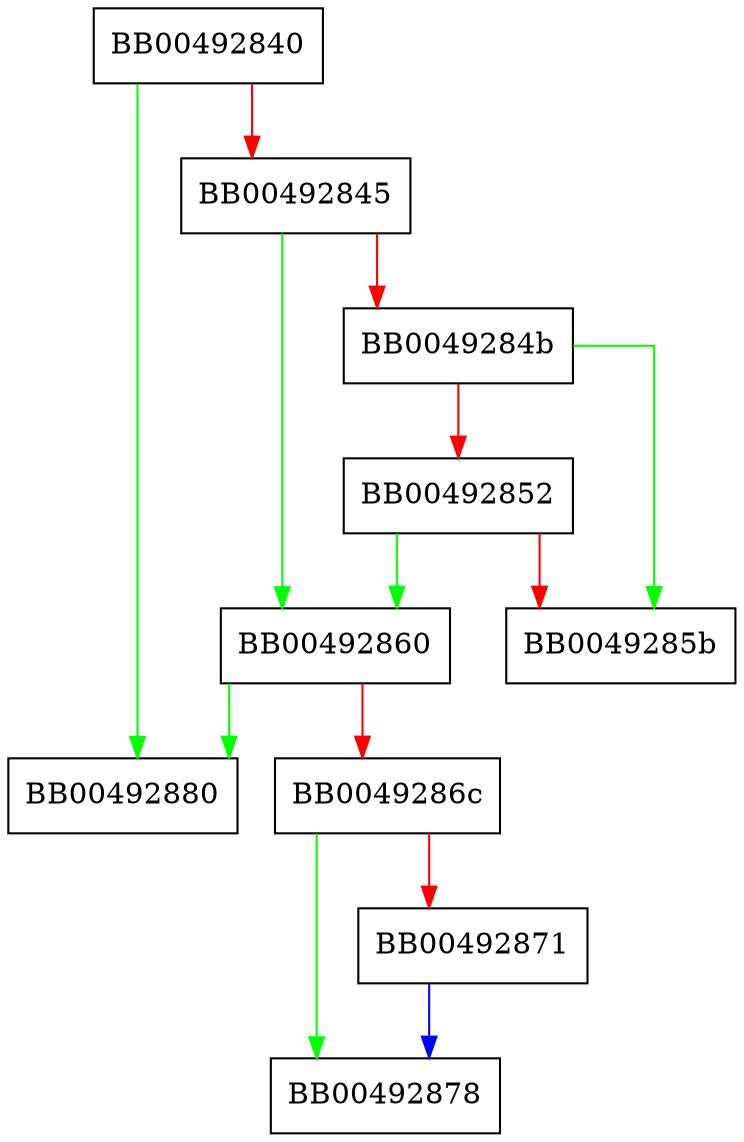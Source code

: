 digraph SSL_client_hello_get0_session_id {
  node [shape="box"];
  graph [splines=ortho];
  BB00492840 -> BB00492880 [color="green"];
  BB00492840 -> BB00492845 [color="red"];
  BB00492845 -> BB00492860 [color="green"];
  BB00492845 -> BB0049284b [color="red"];
  BB0049284b -> BB0049285b [color="green"];
  BB0049284b -> BB00492852 [color="red"];
  BB00492852 -> BB00492860 [color="green"];
  BB00492852 -> BB0049285b [color="red"];
  BB00492860 -> BB00492880 [color="green"];
  BB00492860 -> BB0049286c [color="red"];
  BB0049286c -> BB00492878 [color="green"];
  BB0049286c -> BB00492871 [color="red"];
  BB00492871 -> BB00492878 [color="blue"];
}
